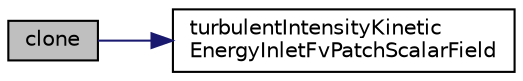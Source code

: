 digraph "clone"
{
  bgcolor="transparent";
  edge [fontname="Helvetica",fontsize="10",labelfontname="Helvetica",labelfontsize="10"];
  node [fontname="Helvetica",fontsize="10",shape=record];
  rankdir="LR";
  Node1 [label="clone",height=0.2,width=0.4,color="black", fillcolor="grey75", style="filled", fontcolor="black"];
  Node1 -> Node2 [color="midnightblue",fontsize="10",style="solid",fontname="Helvetica"];
  Node2 [label="turbulentIntensityKinetic\lEnergyInletFvPatchScalarField",height=0.2,width=0.4,color="black",URL="$a02711.html#a59af2ca160713732ea478f5d5fc62a20",tooltip="Construct from patch and internal field. "];
}
